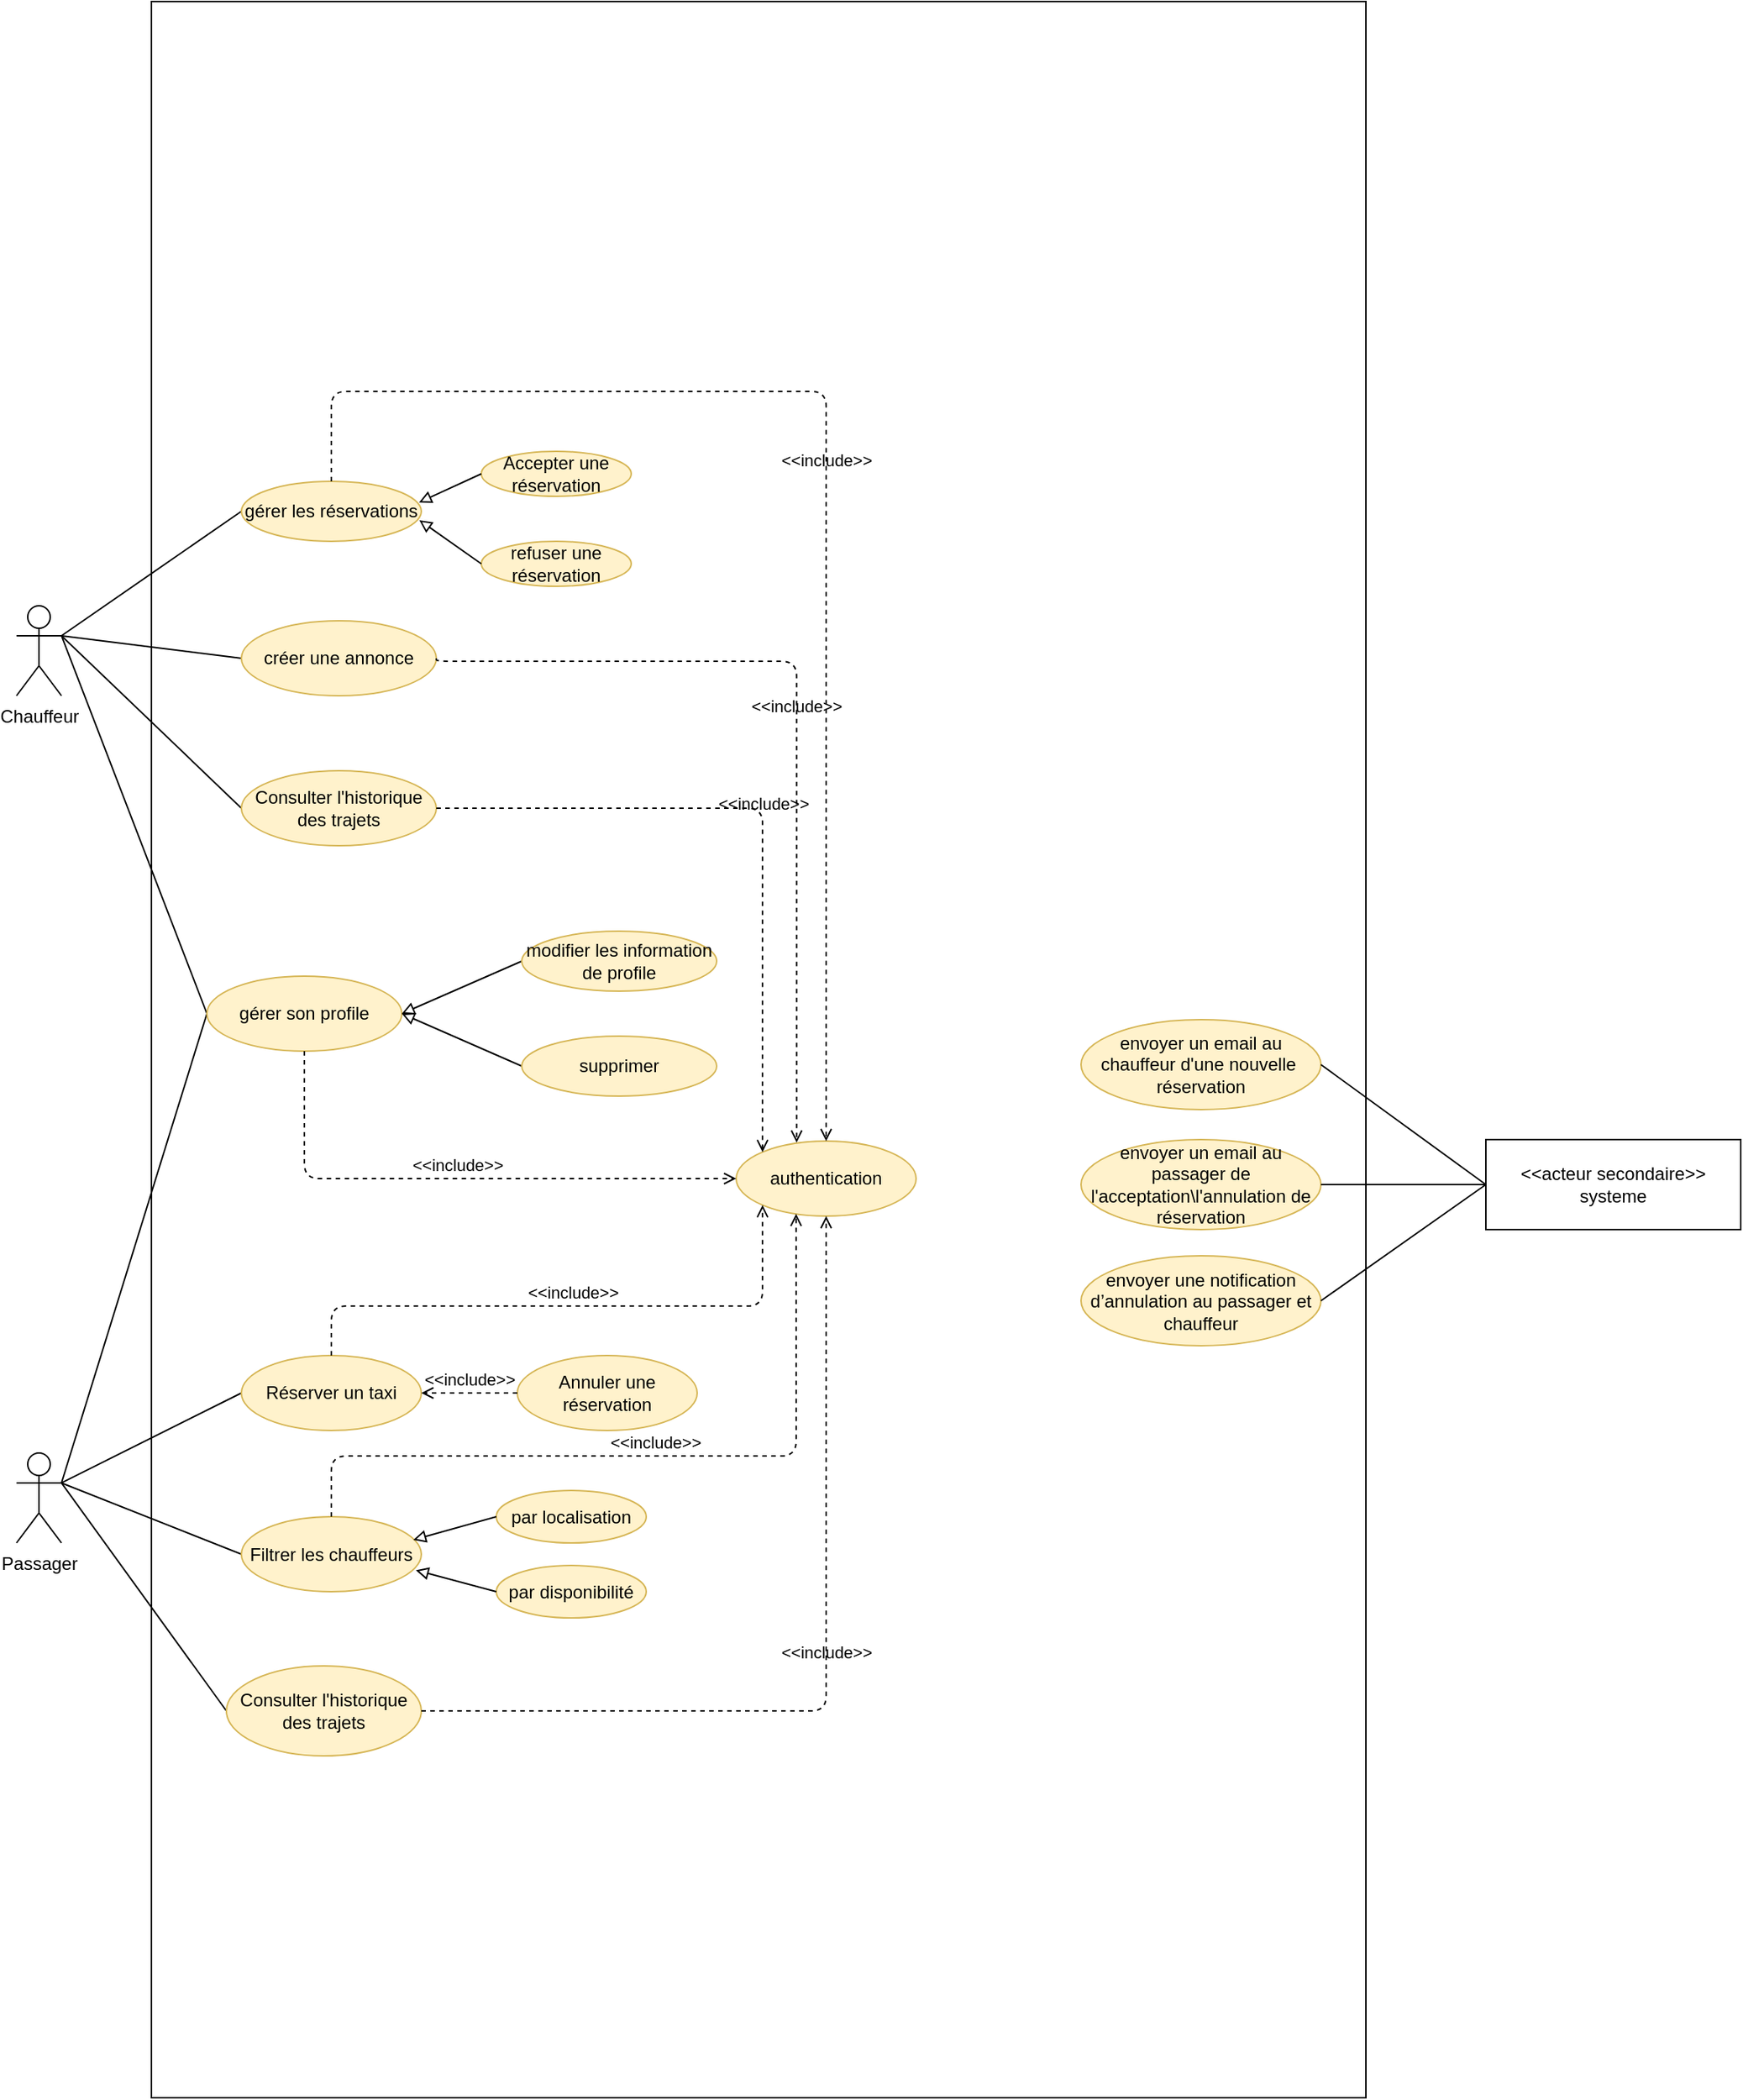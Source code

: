 <mxfile>
    <diagram name="Page-1" id="gZSL8lH19jMo5-msxoiI">
        <mxGraphModel dx="760" dy="662" grid="1" gridSize="10" guides="1" tooltips="1" connect="1" arrows="1" fold="1" page="1" pageScale="1" pageWidth="827" pageHeight="1169" math="0" shadow="0">
            <root>
                <mxCell id="0"/>
                <mxCell id="1" parent="0"/>
                <mxCell id="71TkZ0XSwTf5tJo2yDu4-2" value="" style="rounded=0;whiteSpace=wrap;html=1;" parent="1" vertex="1">
                    <mxGeometry x="450" y="380" width="810" height="1398" as="geometry"/>
                </mxCell>
                <mxCell id="6" style="edgeStyle=none;html=1;exitX=1;exitY=0.333;exitDx=0;exitDy=0;exitPerimeter=0;entryX=0;entryY=0.5;entryDx=0;entryDy=0;endArrow=none;endFill=0;" parent="1" source="71TkZ0XSwTf5tJo2yDu4-3" target="71TkZ0XSwTf5tJo2yDu4-10" edge="1">
                    <mxGeometry relative="1" as="geometry"/>
                </mxCell>
                <mxCell id="8" style="edgeStyle=none;html=1;exitX=1;exitY=0.333;exitDx=0;exitDy=0;exitPerimeter=0;entryX=0;entryY=0.5;entryDx=0;entryDy=0;endArrow=none;endFill=0;" parent="1" source="71TkZ0XSwTf5tJo2yDu4-3" target="71TkZ0XSwTf5tJo2yDu4-37" edge="1">
                    <mxGeometry relative="1" as="geometry"/>
                </mxCell>
                <mxCell id="9" style="edgeStyle=none;html=1;exitX=1;exitY=0.333;exitDx=0;exitDy=0;exitPerimeter=0;entryX=0;entryY=0.5;entryDx=0;entryDy=0;endArrow=none;endFill=0;" parent="1" source="71TkZ0XSwTf5tJo2yDu4-3" target="71TkZ0XSwTf5tJo2yDu4-36" edge="1">
                    <mxGeometry relative="1" as="geometry"/>
                </mxCell>
                <mxCell id="42" style="edgeStyle=none;html=1;exitX=1;exitY=0.333;exitDx=0;exitDy=0;exitPerimeter=0;entryX=0;entryY=0.5;entryDx=0;entryDy=0;endArrow=none;endFill=0;" parent="1" source="71TkZ0XSwTf5tJo2yDu4-3" target="26" edge="1">
                    <mxGeometry relative="1" as="geometry"/>
                </mxCell>
                <mxCell id="71TkZ0XSwTf5tJo2yDu4-3" value="Chauffeur" style="shape=umlActor;verticalLabelPosition=bottom;verticalAlign=top;html=1;outlineConnect=0;" parent="1" vertex="1">
                    <mxGeometry x="360" y="783" width="30" height="60" as="geometry"/>
                </mxCell>
                <mxCell id="2" style="edgeStyle=none;html=1;exitX=1;exitY=0.333;exitDx=0;exitDy=0;exitPerimeter=0;entryX=0;entryY=0.5;entryDx=0;entryDy=0;endArrow=none;endFill=0;" parent="1" source="71TkZ0XSwTf5tJo2yDu4-7" target="71TkZ0XSwTf5tJo2yDu4-8" edge="1">
                    <mxGeometry relative="1" as="geometry"/>
                </mxCell>
                <mxCell id="3" style="edgeStyle=none;html=1;exitX=1;exitY=0.333;exitDx=0;exitDy=0;exitPerimeter=0;entryX=0;entryY=0.5;entryDx=0;entryDy=0;endArrow=none;endFill=0;" parent="1" source="71TkZ0XSwTf5tJo2yDu4-7" target="71TkZ0XSwTf5tJo2yDu4-14" edge="1">
                    <mxGeometry relative="1" as="geometry"/>
                </mxCell>
                <mxCell id="5" style="edgeStyle=none;html=1;exitX=1;exitY=0.333;exitDx=0;exitDy=0;exitPerimeter=0;entryX=0;entryY=0.5;entryDx=0;entryDy=0;endArrow=none;endFill=0;" parent="1" source="71TkZ0XSwTf5tJo2yDu4-7" target="71TkZ0XSwTf5tJo2yDu4-44" edge="1">
                    <mxGeometry relative="1" as="geometry"/>
                </mxCell>
                <mxCell id="33" style="edgeStyle=none;html=1;exitX=1;exitY=0.333;exitDx=0;exitDy=0;exitPerimeter=0;entryX=0;entryY=0.5;entryDx=0;entryDy=0;endArrow=none;endFill=0;" parent="1" source="71TkZ0XSwTf5tJo2yDu4-7" target="26" edge="1">
                    <mxGeometry relative="1" as="geometry"/>
                </mxCell>
                <mxCell id="71TkZ0XSwTf5tJo2yDu4-7" value="Passager" style="shape=umlActor;verticalLabelPosition=bottom;verticalAlign=top;html=1;outlineConnect=0;" parent="1" vertex="1">
                    <mxGeometry x="360" y="1348" width="30" height="60" as="geometry"/>
                </mxCell>
                <mxCell id="71TkZ0XSwTf5tJo2yDu4-8" value="Réserver un taxi" style="ellipse;whiteSpace=wrap;html=1;fillColor=#fff2cc;strokeColor=#d6b656;" parent="1" vertex="1">
                    <mxGeometry x="510" y="1283" width="120" height="50" as="geometry"/>
                </mxCell>
                <mxCell id="71TkZ0XSwTf5tJo2yDu4-10" value="gérer les&amp;nbsp;réservations" style="ellipse;whiteSpace=wrap;html=1;fillColor=#fff2cc;strokeColor=#d6b656;" parent="1" vertex="1">
                    <mxGeometry x="510" y="700" width="120" height="40" as="geometry"/>
                </mxCell>
                <mxCell id="71TkZ0XSwTf5tJo2yDu4-12" value="Annuler une réservation" style="ellipse;whiteSpace=wrap;html=1;fillColor=#fff2cc;strokeColor=#d6b656;" parent="1" vertex="1">
                    <mxGeometry x="694" y="1283" width="120" height="50" as="geometry"/>
                </mxCell>
                <mxCell id="71TkZ0XSwTf5tJo2yDu4-13" value="&amp;lt;&amp;lt;include&amp;gt;&amp;gt;" style="html=1;verticalAlign=bottom;labelBackgroundColor=none;endArrow=open;endFill=0;dashed=1;rounded=0;exitX=0;exitY=0.5;exitDx=0;exitDy=0;entryX=1;entryY=0.5;entryDx=0;entryDy=0;" parent="1" source="71TkZ0XSwTf5tJo2yDu4-12" target="71TkZ0XSwTf5tJo2yDu4-8" edge="1">
                    <mxGeometry width="160" relative="1" as="geometry">
                        <mxPoint x="600" y="1323" as="sourcePoint"/>
                        <mxPoint x="760" y="1323" as="targetPoint"/>
                    </mxGeometry>
                </mxCell>
                <mxCell id="71TkZ0XSwTf5tJo2yDu4-14" value="Filtrer les chauffeurs" style="ellipse;whiteSpace=wrap;html=1;fillColor=#fff2cc;strokeColor=#d6b656;" parent="1" vertex="1">
                    <mxGeometry x="510" y="1390.5" width="120" height="50" as="geometry"/>
                </mxCell>
                <mxCell id="71TkZ0XSwTf5tJo2yDu4-18" value="par localisation " style="ellipse;whiteSpace=wrap;html=1;fillColor=#fff2cc;strokeColor=#d6b656;" parent="1" vertex="1">
                    <mxGeometry x="680" y="1373" width="100" height="35" as="geometry"/>
                </mxCell>
                <mxCell id="71TkZ0XSwTf5tJo2yDu4-21" value="par disponibilité " style="ellipse;whiteSpace=wrap;html=1;fillColor=#fff2cc;strokeColor=#d6b656;" parent="1" vertex="1">
                    <mxGeometry x="680" y="1423" width="100" height="35" as="geometry"/>
                </mxCell>
                <mxCell id="71TkZ0XSwTf5tJo2yDu4-23" value="" style="endArrow=block;html=1;rounded=0;entryX=0.97;entryY=0.714;entryDx=0;entryDy=0;entryPerimeter=0;exitX=0;exitY=0.5;exitDx=0;exitDy=0;endFill=0;" parent="1" source="71TkZ0XSwTf5tJo2yDu4-21" target="71TkZ0XSwTf5tJo2yDu4-14" edge="1">
                    <mxGeometry width="50" height="50" relative="1" as="geometry">
                        <mxPoint x="660" y="1440.5" as="sourcePoint"/>
                        <mxPoint x="710" y="1390.5" as="targetPoint"/>
                    </mxGeometry>
                </mxCell>
                <mxCell id="71TkZ0XSwTf5tJo2yDu4-24" value="" style="endArrow=block;html=1;rounded=0;entryX=0.956;entryY=0.309;entryDx=0;entryDy=0;entryPerimeter=0;exitX=0;exitY=0.5;exitDx=0;exitDy=0;endFill=0;" parent="1" source="71TkZ0XSwTf5tJo2yDu4-18" target="71TkZ0XSwTf5tJo2yDu4-14" edge="1">
                    <mxGeometry width="50" height="50" relative="1" as="geometry">
                        <mxPoint x="690" y="1450.5" as="sourcePoint"/>
                        <mxPoint x="637" y="1420.5" as="targetPoint"/>
                    </mxGeometry>
                </mxCell>
                <mxCell id="71TkZ0XSwTf5tJo2yDu4-27" value="Accepter une réservation" style="ellipse;whiteSpace=wrap;html=1;fillColor=#fff2cc;strokeColor=#d6b656;" parent="1" vertex="1">
                    <mxGeometry x="670" y="680" width="100" height="30" as="geometry"/>
                </mxCell>
                <mxCell id="71TkZ0XSwTf5tJo2yDu4-28" value=" refuser une réservation" style="ellipse;whiteSpace=wrap;html=1;fillColor=#fff2cc;strokeColor=#d6b656;" parent="1" vertex="1">
                    <mxGeometry x="670" y="740" width="100" height="30" as="geometry"/>
                </mxCell>
                <mxCell id="71TkZ0XSwTf5tJo2yDu4-29" value="" style="endArrow=block;html=1;rounded=0;entryX=0.987;entryY=0.353;entryDx=0;entryDy=0;exitX=0;exitY=0.5;exitDx=0;exitDy=0;endFill=0;entryPerimeter=0;" parent="1" source="71TkZ0XSwTf5tJo2yDu4-27" target="71TkZ0XSwTf5tJo2yDu4-10" edge="1">
                    <mxGeometry width="50" height="50" relative="1" as="geometry">
                        <mxPoint x="694" y="905" as="sourcePoint"/>
                        <mxPoint x="639" y="920" as="targetPoint"/>
                    </mxGeometry>
                </mxCell>
                <mxCell id="71TkZ0XSwTf5tJo2yDu4-30" value="" style="endArrow=block;html=1;rounded=0;entryX=0.989;entryY=0.648;entryDx=0;entryDy=0;exitX=0;exitY=0.5;exitDx=0;exitDy=0;endFill=0;entryPerimeter=0;" parent="1" source="71TkZ0XSwTf5tJo2yDu4-28" target="71TkZ0XSwTf5tJo2yDu4-10" edge="1">
                    <mxGeometry width="50" height="50" relative="1" as="geometry">
                        <mxPoint x="680" y="720" as="sourcePoint"/>
                        <mxPoint x="633" y="740" as="targetPoint"/>
                    </mxGeometry>
                </mxCell>
                <mxCell id="71TkZ0XSwTf5tJo2yDu4-36" value="créer une annonce" style="ellipse;whiteSpace=wrap;html=1;fillColor=#fff2cc;strokeColor=#d6b656;" parent="1" vertex="1">
                    <mxGeometry x="510" y="793" width="130" height="50" as="geometry"/>
                </mxCell>
                <mxCell id="71TkZ0XSwTf5tJo2yDu4-37" value="Consulter l&#39;historique des trajets" style="ellipse;whiteSpace=wrap;html=1;fillColor=#fff2cc;strokeColor=#d6b656;" parent="1" vertex="1">
                    <mxGeometry x="510" y="893" width="130" height="50" as="geometry"/>
                </mxCell>
                <mxCell id="71TkZ0XSwTf5tJo2yDu4-38" value="envoyer un email au chauffeur d&#39;&lt;span style=&quot;background-color: transparent; color: light-dark(rgb(0, 0, 0), rgb(255, 255, 255));&quot;&gt;une&amp;nbsp;&lt;/span&gt;nouvelle&amp;nbsp;&lt;div&gt;&lt;span style=&quot;background-color: transparent; color: light-dark(rgb(0, 0, 0), rgb(255, 255, 255));&quot;&gt;réservation&lt;/span&gt;&lt;/div&gt;" style="ellipse;whiteSpace=wrap;html=1;fillColor=#fff2cc;strokeColor=#d6b656;" parent="1" vertex="1">
                    <mxGeometry x="1070" y="1059" width="160" height="60" as="geometry"/>
                </mxCell>
                <mxCell id="71TkZ0XSwTf5tJo2yDu4-44" value="Consulter l&#39;historique des trajets" style="ellipse;whiteSpace=wrap;html=1;fillColor=#fff2cc;strokeColor=#d6b656;" parent="1" vertex="1">
                    <mxGeometry x="500" y="1490" width="130" height="60" as="geometry"/>
                </mxCell>
                <mxCell id="71TkZ0XSwTf5tJo2yDu4-46" value="authentication" style="ellipse;whiteSpace=wrap;html=1;fillColor=#fff2cc;strokeColor=#d6b656;" parent="1" vertex="1">
                    <mxGeometry x="840" y="1140" width="120" height="50" as="geometry"/>
                </mxCell>
                <mxCell id="71TkZ0XSwTf5tJo2yDu4-48" value="envoyer un email au passager de l&#39;acceptation\l&#39;annulation de réservation" style="ellipse;whiteSpace=wrap;html=1;fillColor=#fff2cc;strokeColor=#d6b656;" parent="1" vertex="1">
                    <mxGeometry x="1070" y="1139" width="160" height="60" as="geometry"/>
                </mxCell>
                <mxCell id="71TkZ0XSwTf5tJo2yDu4-49" value="envoyer une notification d’annulation au passager et chauffeur" style="ellipse;whiteSpace=wrap;html=1;fillColor=#fff2cc;strokeColor=#d6b656;" parent="1" vertex="1">
                    <mxGeometry x="1070" y="1216.5" width="160" height="60" as="geometry"/>
                </mxCell>
                <mxCell id="23" style="edgeStyle=none;html=1;exitX=0;exitY=0.5;exitDx=0;exitDy=0;entryX=1;entryY=0.5;entryDx=0;entryDy=0;endArrow=none;endFill=0;" parent="1" source="71TkZ0XSwTf5tJo2yDu4-50" target="71TkZ0XSwTf5tJo2yDu4-48" edge="1">
                    <mxGeometry relative="1" as="geometry"/>
                </mxCell>
                <mxCell id="25" style="edgeStyle=none;html=1;exitX=0;exitY=0.5;exitDx=0;exitDy=0;entryX=1;entryY=0.5;entryDx=0;entryDy=0;endArrow=none;endFill=0;" parent="1" source="71TkZ0XSwTf5tJo2yDu4-50" target="71TkZ0XSwTf5tJo2yDu4-38" edge="1">
                    <mxGeometry relative="1" as="geometry"/>
                </mxCell>
                <mxCell id="71TkZ0XSwTf5tJo2yDu4-50" value="&amp;lt;&amp;lt;acteur secondaire&amp;gt;&amp;gt;&lt;div&gt;systeme&lt;/div&gt;" style="rounded=0;whiteSpace=wrap;html=1;" parent="1" vertex="1">
                    <mxGeometry x="1340" y="1139" width="170" height="60" as="geometry"/>
                </mxCell>
                <mxCell id="71TkZ0XSwTf5tJo2yDu4-56" style="rounded=0;orthogonalLoop=1;jettySize=auto;html=1;exitX=0;exitY=0.5;exitDx=0;exitDy=0;entryX=1;entryY=0.5;entryDx=0;entryDy=0;endArrow=none;startFill=0;" parent="1" source="71TkZ0XSwTf5tJo2yDu4-50" target="71TkZ0XSwTf5tJo2yDu4-49" edge="1">
                    <mxGeometry relative="1" as="geometry"/>
                </mxCell>
                <mxCell id="10" value="&amp;lt;&amp;lt;include&amp;gt;&amp;gt;" style="html=1;verticalAlign=bottom;labelBackgroundColor=none;endArrow=open;endFill=0;dashed=1;edgeStyle=orthogonalEdgeStyle;exitX=0.5;exitY=0;exitDx=0;exitDy=0;entryX=0.5;entryY=0;entryDx=0;entryDy=0;" parent="1" source="71TkZ0XSwTf5tJo2yDu4-10" target="71TkZ0XSwTf5tJo2yDu4-46" edge="1">
                    <mxGeometry width="160" relative="1" as="geometry">
                        <mxPoint x="740" y="873" as="sourcePoint"/>
                        <mxPoint x="900" y="873" as="targetPoint"/>
                        <Array as="points">
                            <mxPoint x="570" y="640"/>
                            <mxPoint x="900" y="640"/>
                        </Array>
                    </mxGeometry>
                </mxCell>
                <mxCell id="12" value="&amp;lt;&amp;lt;include&amp;gt;&amp;gt;" style="html=1;verticalAlign=bottom;labelBackgroundColor=none;endArrow=open;endFill=0;dashed=1;edgeStyle=orthogonalEdgeStyle;exitX=1;exitY=0.5;exitDx=0;exitDy=0;entryX=0.336;entryY=0.02;entryDx=0;entryDy=0;entryPerimeter=0;" parent="1" source="71TkZ0XSwTf5tJo2yDu4-36" target="71TkZ0XSwTf5tJo2yDu4-46" edge="1">
                    <mxGeometry width="160" relative="1" as="geometry">
                        <mxPoint x="640" y="748" as="sourcePoint"/>
                        <mxPoint x="931" y="1013" as="targetPoint"/>
                        <Array as="points">
                            <mxPoint x="640" y="820"/>
                            <mxPoint x="880" y="820"/>
                        </Array>
                    </mxGeometry>
                </mxCell>
                <mxCell id="14" value="&amp;lt;&amp;lt;include&amp;gt;&amp;gt;" style="html=1;verticalAlign=bottom;labelBackgroundColor=none;endArrow=open;endFill=0;dashed=1;edgeStyle=orthogonalEdgeStyle;exitX=1;exitY=0.5;exitDx=0;exitDy=0;entryX=0;entryY=0;entryDx=0;entryDy=0;" parent="1" source="71TkZ0XSwTf5tJo2yDu4-37" target="71TkZ0XSwTf5tJo2yDu4-46" edge="1">
                    <mxGeometry width="160" relative="1" as="geometry">
                        <mxPoint x="650" y="843" as="sourcePoint"/>
                        <mxPoint x="890" y="1014" as="targetPoint"/>
                        <Array as="points"/>
                    </mxGeometry>
                </mxCell>
                <mxCell id="16" value="&amp;lt;&amp;lt;include&amp;gt;&amp;gt;" style="html=1;verticalAlign=bottom;labelBackgroundColor=none;endArrow=open;endFill=0;dashed=1;edgeStyle=orthogonalEdgeStyle;exitX=0.5;exitY=0;exitDx=0;exitDy=0;entryX=0;entryY=1;entryDx=0;entryDy=0;" parent="1" source="71TkZ0XSwTf5tJo2yDu4-8" target="71TkZ0XSwTf5tJo2yDu4-46" edge="1">
                    <mxGeometry width="160" relative="1" as="geometry">
                        <mxPoint x="606" y="1033" as="sourcePoint"/>
                        <mxPoint x="823" y="1130" as="targetPoint"/>
                        <Array as="points">
                            <mxPoint x="570" y="1250"/>
                            <mxPoint x="857" y="1250"/>
                        </Array>
                    </mxGeometry>
                </mxCell>
                <mxCell id="19" value="&amp;lt;&amp;lt;include&amp;gt;&amp;gt;" style="html=1;verticalAlign=bottom;labelBackgroundColor=none;endArrow=open;endFill=0;dashed=1;edgeStyle=orthogonalEdgeStyle;exitX=0.5;exitY=0;exitDx=0;exitDy=0;entryX=0.333;entryY=0.97;entryDx=0;entryDy=0;entryPerimeter=0;" parent="1" source="71TkZ0XSwTf5tJo2yDu4-14" target="71TkZ0XSwTf5tJo2yDu4-46" edge="1">
                    <mxGeometry width="160" relative="1" as="geometry">
                        <mxPoint x="580" y="1173" as="sourcePoint"/>
                        <mxPoint x="880" y="1073" as="targetPoint"/>
                        <Array as="points">
                            <mxPoint x="570" y="1350"/>
                            <mxPoint x="880" y="1350"/>
                        </Array>
                    </mxGeometry>
                </mxCell>
                <mxCell id="22" value="&amp;lt;&amp;lt;include&amp;gt;&amp;gt;" style="html=1;verticalAlign=bottom;labelBackgroundColor=none;endArrow=open;endFill=0;dashed=1;edgeStyle=orthogonalEdgeStyle;exitX=1;exitY=0.5;exitDx=0;exitDy=0;entryX=0.5;entryY=1;entryDx=0;entryDy=0;" parent="1" source="71TkZ0XSwTf5tJo2yDu4-44" target="71TkZ0XSwTf5tJo2yDu4-46" edge="1">
                    <mxGeometry width="160" relative="1" as="geometry">
                        <mxPoint x="650" y="1421" as="sourcePoint"/>
                        <mxPoint x="916" y="1088" as="targetPoint"/>
                        <Array as="points">
                            <mxPoint x="900" y="1520"/>
                        </Array>
                    </mxGeometry>
                </mxCell>
                <mxCell id="26" value="gérer son profile" style="ellipse;whiteSpace=wrap;html=1;fillColor=#fff2cc;strokeColor=#d6b656;" parent="1" vertex="1">
                    <mxGeometry x="487" y="1030" width="130" height="50" as="geometry"/>
                </mxCell>
                <mxCell id="29" style="edgeStyle=none;html=1;exitX=0;exitY=0.5;exitDx=0;exitDy=0;entryX=1;entryY=0.5;entryDx=0;entryDy=0;endArrow=block;endFill=0;" parent="1" source="27" target="26" edge="1">
                    <mxGeometry relative="1" as="geometry"/>
                </mxCell>
                <mxCell id="27" value="modifier les information de profile" style="ellipse;whiteSpace=wrap;html=1;fillColor=#fff2cc;strokeColor=#d6b656;" parent="1" vertex="1">
                    <mxGeometry x="697" y="1000" width="130" height="40" as="geometry"/>
                </mxCell>
                <mxCell id="32" style="edgeStyle=none;html=1;exitX=0;exitY=0.5;exitDx=0;exitDy=0;entryX=1;entryY=0.5;entryDx=0;entryDy=0;endArrow=block;endFill=0;" parent="1" source="28" target="26" edge="1">
                    <mxGeometry relative="1" as="geometry"/>
                </mxCell>
                <mxCell id="28" value="supprimer" style="ellipse;whiteSpace=wrap;html=1;fillColor=#fff2cc;strokeColor=#d6b656;" parent="1" vertex="1">
                    <mxGeometry x="697" y="1070" width="130" height="40" as="geometry"/>
                </mxCell>
                <mxCell id="43" value="&amp;lt;&amp;lt;include&amp;gt;&amp;gt;" style="html=1;verticalAlign=bottom;labelBackgroundColor=none;endArrow=open;endFill=0;dashed=1;edgeStyle=orthogonalEdgeStyle;exitX=0.5;exitY=1;exitDx=0;exitDy=0;entryX=0;entryY=0.5;entryDx=0;entryDy=0;" parent="1" source="26" target="71TkZ0XSwTf5tJo2yDu4-46" edge="1">
                    <mxGeometry width="160" relative="1" as="geometry">
                        <mxPoint x="650" y="943" as="sourcePoint"/>
                        <mxPoint x="866" y="1158" as="targetPoint"/>
                        <Array as="points">
                            <mxPoint x="552" y="1165"/>
                        </Array>
                    </mxGeometry>
                </mxCell>
            </root>
        </mxGraphModel>
    </diagram>
</mxfile>